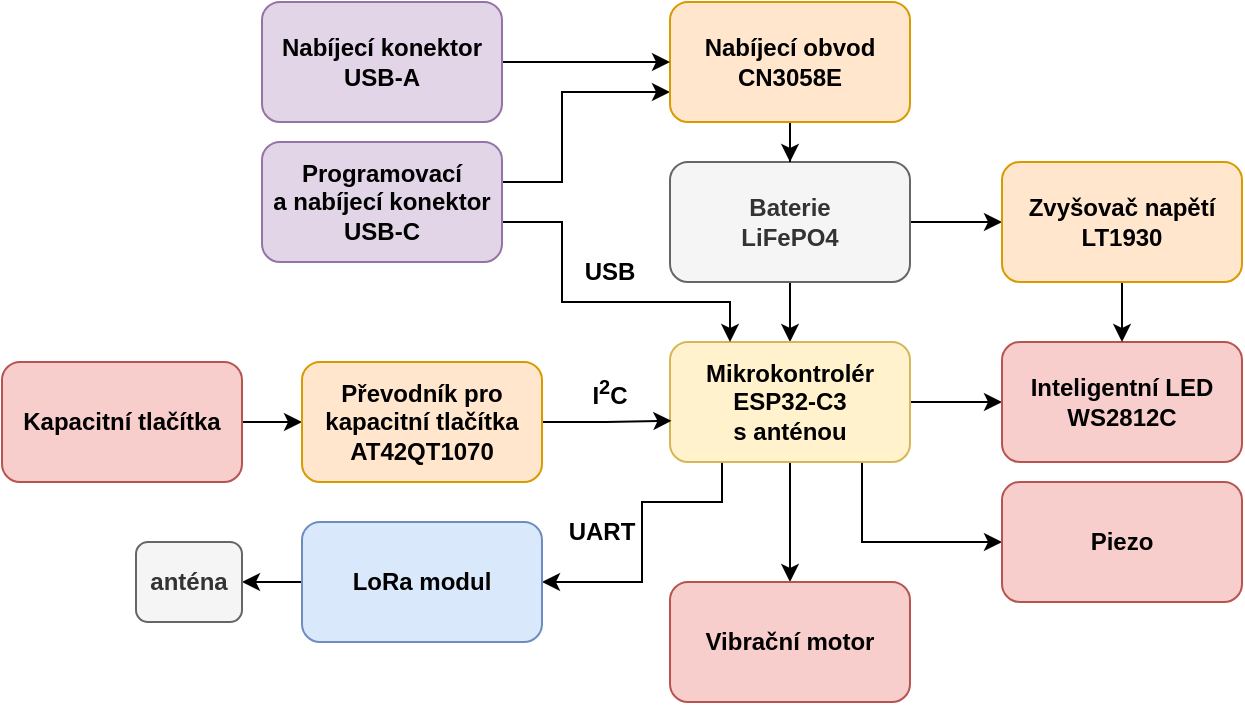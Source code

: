 <mxfile version="20.5.1" type="device"><diagram id="EY7_AXZXK5GjfGtb0Al6" name="Stránka-1"><mxGraphModel dx="813" dy="451" grid="1" gridSize="10" guides="1" tooltips="1" connect="1" arrows="1" fold="1" page="1" pageScale="1" pageWidth="827" pageHeight="1169" math="0" shadow="0"><root><mxCell id="0"/><mxCell id="1" parent="0"/><mxCell id="0kob6FYTsgCvbCwhJBki-30" style="edgeStyle=orthogonalEdgeStyle;rounded=0;orthogonalLoop=1;jettySize=auto;html=1;entryX=0.5;entryY=0;entryDx=0;entryDy=0;" parent="1" source="0kob6FYTsgCvbCwhJBki-2" target="0kob6FYTsgCvbCwhJBki-3" edge="1"><mxGeometry relative="1" as="geometry"><mxPoint x="474" y="240" as="targetPoint"/></mxGeometry></mxCell><mxCell id="YHXKCsQl0nkpWPKdwtoT-13" style="edgeStyle=orthogonalEdgeStyle;rounded=0;orthogonalLoop=1;jettySize=auto;html=1;entryX=0;entryY=0.5;entryDx=0;entryDy=0;" edge="1" parent="1" source="0kob6FYTsgCvbCwhJBki-2" target="eQNtMIHr7CIbFBIAa5ZM-10"><mxGeometry relative="1" as="geometry"/></mxCell><mxCell id="0kob6FYTsgCvbCwhJBki-2" value="&lt;div&gt;Baterie&lt;/div&gt;&lt;div&gt;LiFePO4&lt;br&gt;&lt;/div&gt;" style="rounded=1;whiteSpace=wrap;html=1;fontStyle=1;fillColor=#f5f5f5;fontColor=#333333;strokeColor=#666666;" parent="1" vertex="1"><mxGeometry x="414" y="230" width="120" height="60" as="geometry"/></mxCell><mxCell id="YHXKCsQl0nkpWPKdwtoT-15" style="edgeStyle=orthogonalEdgeStyle;rounded=0;orthogonalLoop=1;jettySize=auto;html=1;entryX=0;entryY=0.5;entryDx=0;entryDy=0;" edge="1" parent="1" source="0kob6FYTsgCvbCwhJBki-3" target="0kob6FYTsgCvbCwhJBki-7"><mxGeometry relative="1" as="geometry"/></mxCell><mxCell id="YHXKCsQl0nkpWPKdwtoT-16" style="edgeStyle=orthogonalEdgeStyle;rounded=0;orthogonalLoop=1;jettySize=auto;html=1;entryX=0;entryY=0.5;entryDx=0;entryDy=0;" edge="1" parent="1" source="0kob6FYTsgCvbCwhJBki-3" target="0kob6FYTsgCvbCwhJBki-12"><mxGeometry relative="1" as="geometry"><Array as="points"><mxPoint x="510" y="420"/></Array></mxGeometry></mxCell><mxCell id="YHXKCsQl0nkpWPKdwtoT-17" style="edgeStyle=orthogonalEdgeStyle;rounded=0;orthogonalLoop=1;jettySize=auto;html=1;" edge="1" parent="1" source="0kob6FYTsgCvbCwhJBki-3" target="eQNtMIHr7CIbFBIAa5ZM-8"><mxGeometry relative="1" as="geometry"/></mxCell><mxCell id="YHXKCsQl0nkpWPKdwtoT-18" style="edgeStyle=orthogonalEdgeStyle;rounded=0;orthogonalLoop=1;jettySize=auto;html=1;entryX=1;entryY=0.5;entryDx=0;entryDy=0;" edge="1" parent="1" source="0kob6FYTsgCvbCwhJBki-3" target="0kob6FYTsgCvbCwhJBki-4"><mxGeometry relative="1" as="geometry"><Array as="points"><mxPoint x="440" y="400"/><mxPoint x="400" y="400"/><mxPoint x="400" y="440"/></Array></mxGeometry></mxCell><mxCell id="0kob6FYTsgCvbCwhJBki-3" value="&lt;div&gt;Mikrokontrolér ESP32-C3&lt;br&gt;&lt;/div&gt;&lt;div&gt;s anténou&lt;br&gt;&lt;/div&gt;" style="rounded=1;whiteSpace=wrap;html=1;fontStyle=1;fillColor=#fff2cc;strokeColor=#d6b656;" parent="1" vertex="1"><mxGeometry x="414" y="320" width="120" height="60" as="geometry"/></mxCell><mxCell id="YHXKCsQl0nkpWPKdwtoT-6" style="edgeStyle=orthogonalEdgeStyle;rounded=0;orthogonalLoop=1;jettySize=auto;html=1;entryX=1;entryY=0.5;entryDx=0;entryDy=0;" edge="1" parent="1" source="0kob6FYTsgCvbCwhJBki-4" target="eQNtMIHr7CIbFBIAa5ZM-7"><mxGeometry relative="1" as="geometry"/></mxCell><mxCell id="0kob6FYTsgCvbCwhJBki-4" value="LoRa modul" style="rounded=1;whiteSpace=wrap;html=1;fontStyle=1;fillColor=#dae8fc;strokeColor=#6c8ebf;" parent="1" vertex="1"><mxGeometry x="230" y="410" width="120" height="60" as="geometry"/></mxCell><mxCell id="YHXKCsQl0nkpWPKdwtoT-5" style="edgeStyle=orthogonalEdgeStyle;rounded=0;orthogonalLoop=1;jettySize=auto;html=1;entryX=0;entryY=0.5;entryDx=0;entryDy=0;" edge="1" parent="1" source="0kob6FYTsgCvbCwhJBki-6" target="eQNtMIHr7CIbFBIAa5ZM-9"><mxGeometry relative="1" as="geometry"/></mxCell><mxCell id="0kob6FYTsgCvbCwhJBki-6" value="&lt;div&gt;Kapacitní tlačítka&lt;/div&gt;" style="rounded=1;whiteSpace=wrap;html=1;fontStyle=1;fillColor=#f8cecc;strokeColor=#b85450;" parent="1" vertex="1"><mxGeometry x="80" y="330" width="120" height="60" as="geometry"/></mxCell><mxCell id="0kob6FYTsgCvbCwhJBki-7" value="&lt;div&gt;Inteligentní LED &lt;br&gt;&lt;/div&gt;&lt;div&gt;WS2812C&lt;br&gt;&lt;/div&gt;" style="rounded=1;whiteSpace=wrap;html=1;fontStyle=1;fillColor=#f8cecc;strokeColor=#b85450;" parent="1" vertex="1"><mxGeometry x="580" y="320" width="120" height="60" as="geometry"/></mxCell><mxCell id="0kob6FYTsgCvbCwhJBki-12" value="Piezo" style="rounded=1;whiteSpace=wrap;html=1;fontStyle=1;fillColor=#f8cecc;strokeColor=#b85450;" parent="1" vertex="1"><mxGeometry x="580" y="390" width="120" height="60" as="geometry"/></mxCell><mxCell id="YHXKCsQl0nkpWPKdwtoT-2" style="edgeStyle=orthogonalEdgeStyle;rounded=0;orthogonalLoop=1;jettySize=auto;html=1;entryX=0;entryY=0.75;entryDx=0;entryDy=0;" edge="1" parent="1" source="0kob6FYTsgCvbCwhJBki-18" target="eQNtMIHr7CIbFBIAa5ZM-6"><mxGeometry relative="1" as="geometry"><Array as="points"><mxPoint x="360" y="240"/><mxPoint x="360" y="195"/></Array></mxGeometry></mxCell><mxCell id="YHXKCsQl0nkpWPKdwtoT-21" style="edgeStyle=orthogonalEdgeStyle;rounded=0;orthogonalLoop=1;jettySize=auto;html=1;entryX=0.25;entryY=0;entryDx=0;entryDy=0;" edge="1" parent="1" source="0kob6FYTsgCvbCwhJBki-18" target="0kob6FYTsgCvbCwhJBki-3"><mxGeometry relative="1" as="geometry"><Array as="points"><mxPoint x="360" y="260"/><mxPoint x="360" y="300"/><mxPoint x="444" y="300"/></Array></mxGeometry></mxCell><mxCell id="0kob6FYTsgCvbCwhJBki-18" value="&lt;div&gt;Programovací &lt;br&gt;&lt;/div&gt;&lt;div&gt;a nabíjecí konektor&lt;/div&gt;&lt;div&gt;USB-C&lt;br&gt;&lt;/div&gt;" style="rounded=1;whiteSpace=wrap;html=1;fontStyle=1;fillColor=#e1d5e7;strokeColor=#9673a6;" parent="1" vertex="1"><mxGeometry x="210" y="220" width="120" height="60" as="geometry"/></mxCell><mxCell id="YHXKCsQl0nkpWPKdwtoT-3" style="edgeStyle=orthogonalEdgeStyle;rounded=0;orthogonalLoop=1;jettySize=auto;html=1;entryX=0.5;entryY=0;entryDx=0;entryDy=0;" edge="1" parent="1" source="eQNtMIHr7CIbFBIAa5ZM-6" target="0kob6FYTsgCvbCwhJBki-2"><mxGeometry relative="1" as="geometry"/></mxCell><mxCell id="eQNtMIHr7CIbFBIAa5ZM-6" value="&lt;div&gt;Nabíjecí obvod&lt;/div&gt;&lt;div&gt;CN3058E&lt;/div&gt;" style="rounded=1;whiteSpace=wrap;html=1;fontStyle=1;fillColor=#ffe6cc;strokeColor=#d79b00;" parent="1" vertex="1"><mxGeometry x="414" y="150" width="120" height="60" as="geometry"/></mxCell><mxCell id="eQNtMIHr7CIbFBIAa5ZM-7" value="anténa" style="rounded=1;whiteSpace=wrap;html=1;fontStyle=1;fillColor=#f5f5f5;fontColor=#333333;strokeColor=#666666;" parent="1" vertex="1"><mxGeometry x="147" y="420" width="53" height="40" as="geometry"/></mxCell><mxCell id="eQNtMIHr7CIbFBIAa5ZM-8" value="Vibrační motor" style="rounded=1;whiteSpace=wrap;html=1;fontStyle=1;fillColor=#f8cecc;strokeColor=#b85450;" parent="1" vertex="1"><mxGeometry x="414" y="440" width="120" height="60" as="geometry"/></mxCell><mxCell id="YHXKCsQl0nkpWPKdwtoT-4" style="edgeStyle=orthogonalEdgeStyle;rounded=0;orthogonalLoop=1;jettySize=auto;html=1;entryX=0.006;entryY=0.656;entryDx=0;entryDy=0;entryPerimeter=0;" edge="1" parent="1" source="eQNtMIHr7CIbFBIAa5ZM-9" target="0kob6FYTsgCvbCwhJBki-3"><mxGeometry relative="1" as="geometry"><mxPoint x="410" y="360" as="targetPoint"/></mxGeometry></mxCell><mxCell id="eQNtMIHr7CIbFBIAa5ZM-9" value="&lt;div&gt;Převodník pro &lt;br&gt;&lt;/div&gt;&lt;div&gt;kapacitní tlačítka&lt;/div&gt;&lt;div&gt;AT42QT1070&lt;br&gt;&lt;/div&gt;" style="rounded=1;whiteSpace=wrap;html=1;fontStyle=1;fillColor=#ffe6cc;strokeColor=#d79b00;" parent="1" vertex="1"><mxGeometry x="230" y="330" width="120" height="60" as="geometry"/></mxCell><mxCell id="YHXKCsQl0nkpWPKdwtoT-14" style="edgeStyle=orthogonalEdgeStyle;rounded=0;orthogonalLoop=1;jettySize=auto;html=1;entryX=0.5;entryY=0;entryDx=0;entryDy=0;" edge="1" parent="1" source="eQNtMIHr7CIbFBIAa5ZM-10" target="0kob6FYTsgCvbCwhJBki-7"><mxGeometry relative="1" as="geometry"/></mxCell><mxCell id="eQNtMIHr7CIbFBIAa5ZM-10" value="&lt;div&gt;Zvyšovač napětí &lt;br&gt;&lt;/div&gt;&lt;div&gt;LT1930&lt;br&gt;&lt;/div&gt;" style="rounded=1;whiteSpace=wrap;html=1;fontStyle=1;fillColor=#ffe6cc;strokeColor=#d79b00;" parent="1" vertex="1"><mxGeometry x="580" y="230" width="120" height="60" as="geometry"/></mxCell><mxCell id="YHXKCsQl0nkpWPKdwtoT-1" style="edgeStyle=orthogonalEdgeStyle;rounded=0;orthogonalLoop=1;jettySize=auto;html=1;entryX=0;entryY=0.5;entryDx=0;entryDy=0;" edge="1" parent="1" source="eQNtMIHr7CIbFBIAa5ZM-11" target="eQNtMIHr7CIbFBIAa5ZM-6"><mxGeometry relative="1" as="geometry"/></mxCell><mxCell id="eQNtMIHr7CIbFBIAa5ZM-11" value="&lt;div&gt;Nabíjecí konektor&lt;/div&gt;&lt;div&gt;USB-A&lt;br&gt;&lt;/div&gt;" style="rounded=1;whiteSpace=wrap;html=1;fontStyle=1;fillColor=#e1d5e7;strokeColor=#9673a6;" parent="1" vertex="1"><mxGeometry x="210" y="150" width="120" height="60" as="geometry"/></mxCell><mxCell id="YHXKCsQl0nkpWPKdwtoT-19" value="&lt;b&gt;UART&lt;/b&gt;" style="text;html=1;strokeColor=none;fillColor=none;align=center;verticalAlign=middle;whiteSpace=wrap;rounded=0;" vertex="1" parent="1"><mxGeometry x="350" y="400" width="60" height="30" as="geometry"/></mxCell><mxCell id="YHXKCsQl0nkpWPKdwtoT-20" value="&lt;b&gt;I&lt;sup&gt;2&lt;/sup&gt;C&lt;/b&gt;" style="text;html=1;strokeColor=none;fillColor=none;align=center;verticalAlign=middle;whiteSpace=wrap;rounded=0;" vertex="1" parent="1"><mxGeometry x="354" y="330" width="60" height="30" as="geometry"/></mxCell><mxCell id="YHXKCsQl0nkpWPKdwtoT-26" value="&lt;b&gt;USB&lt;/b&gt;" style="text;html=1;strokeColor=none;fillColor=none;align=center;verticalAlign=middle;whiteSpace=wrap;rounded=0;" vertex="1" parent="1"><mxGeometry x="354" y="270" width="60" height="30" as="geometry"/></mxCell></root></mxGraphModel></diagram></mxfile>